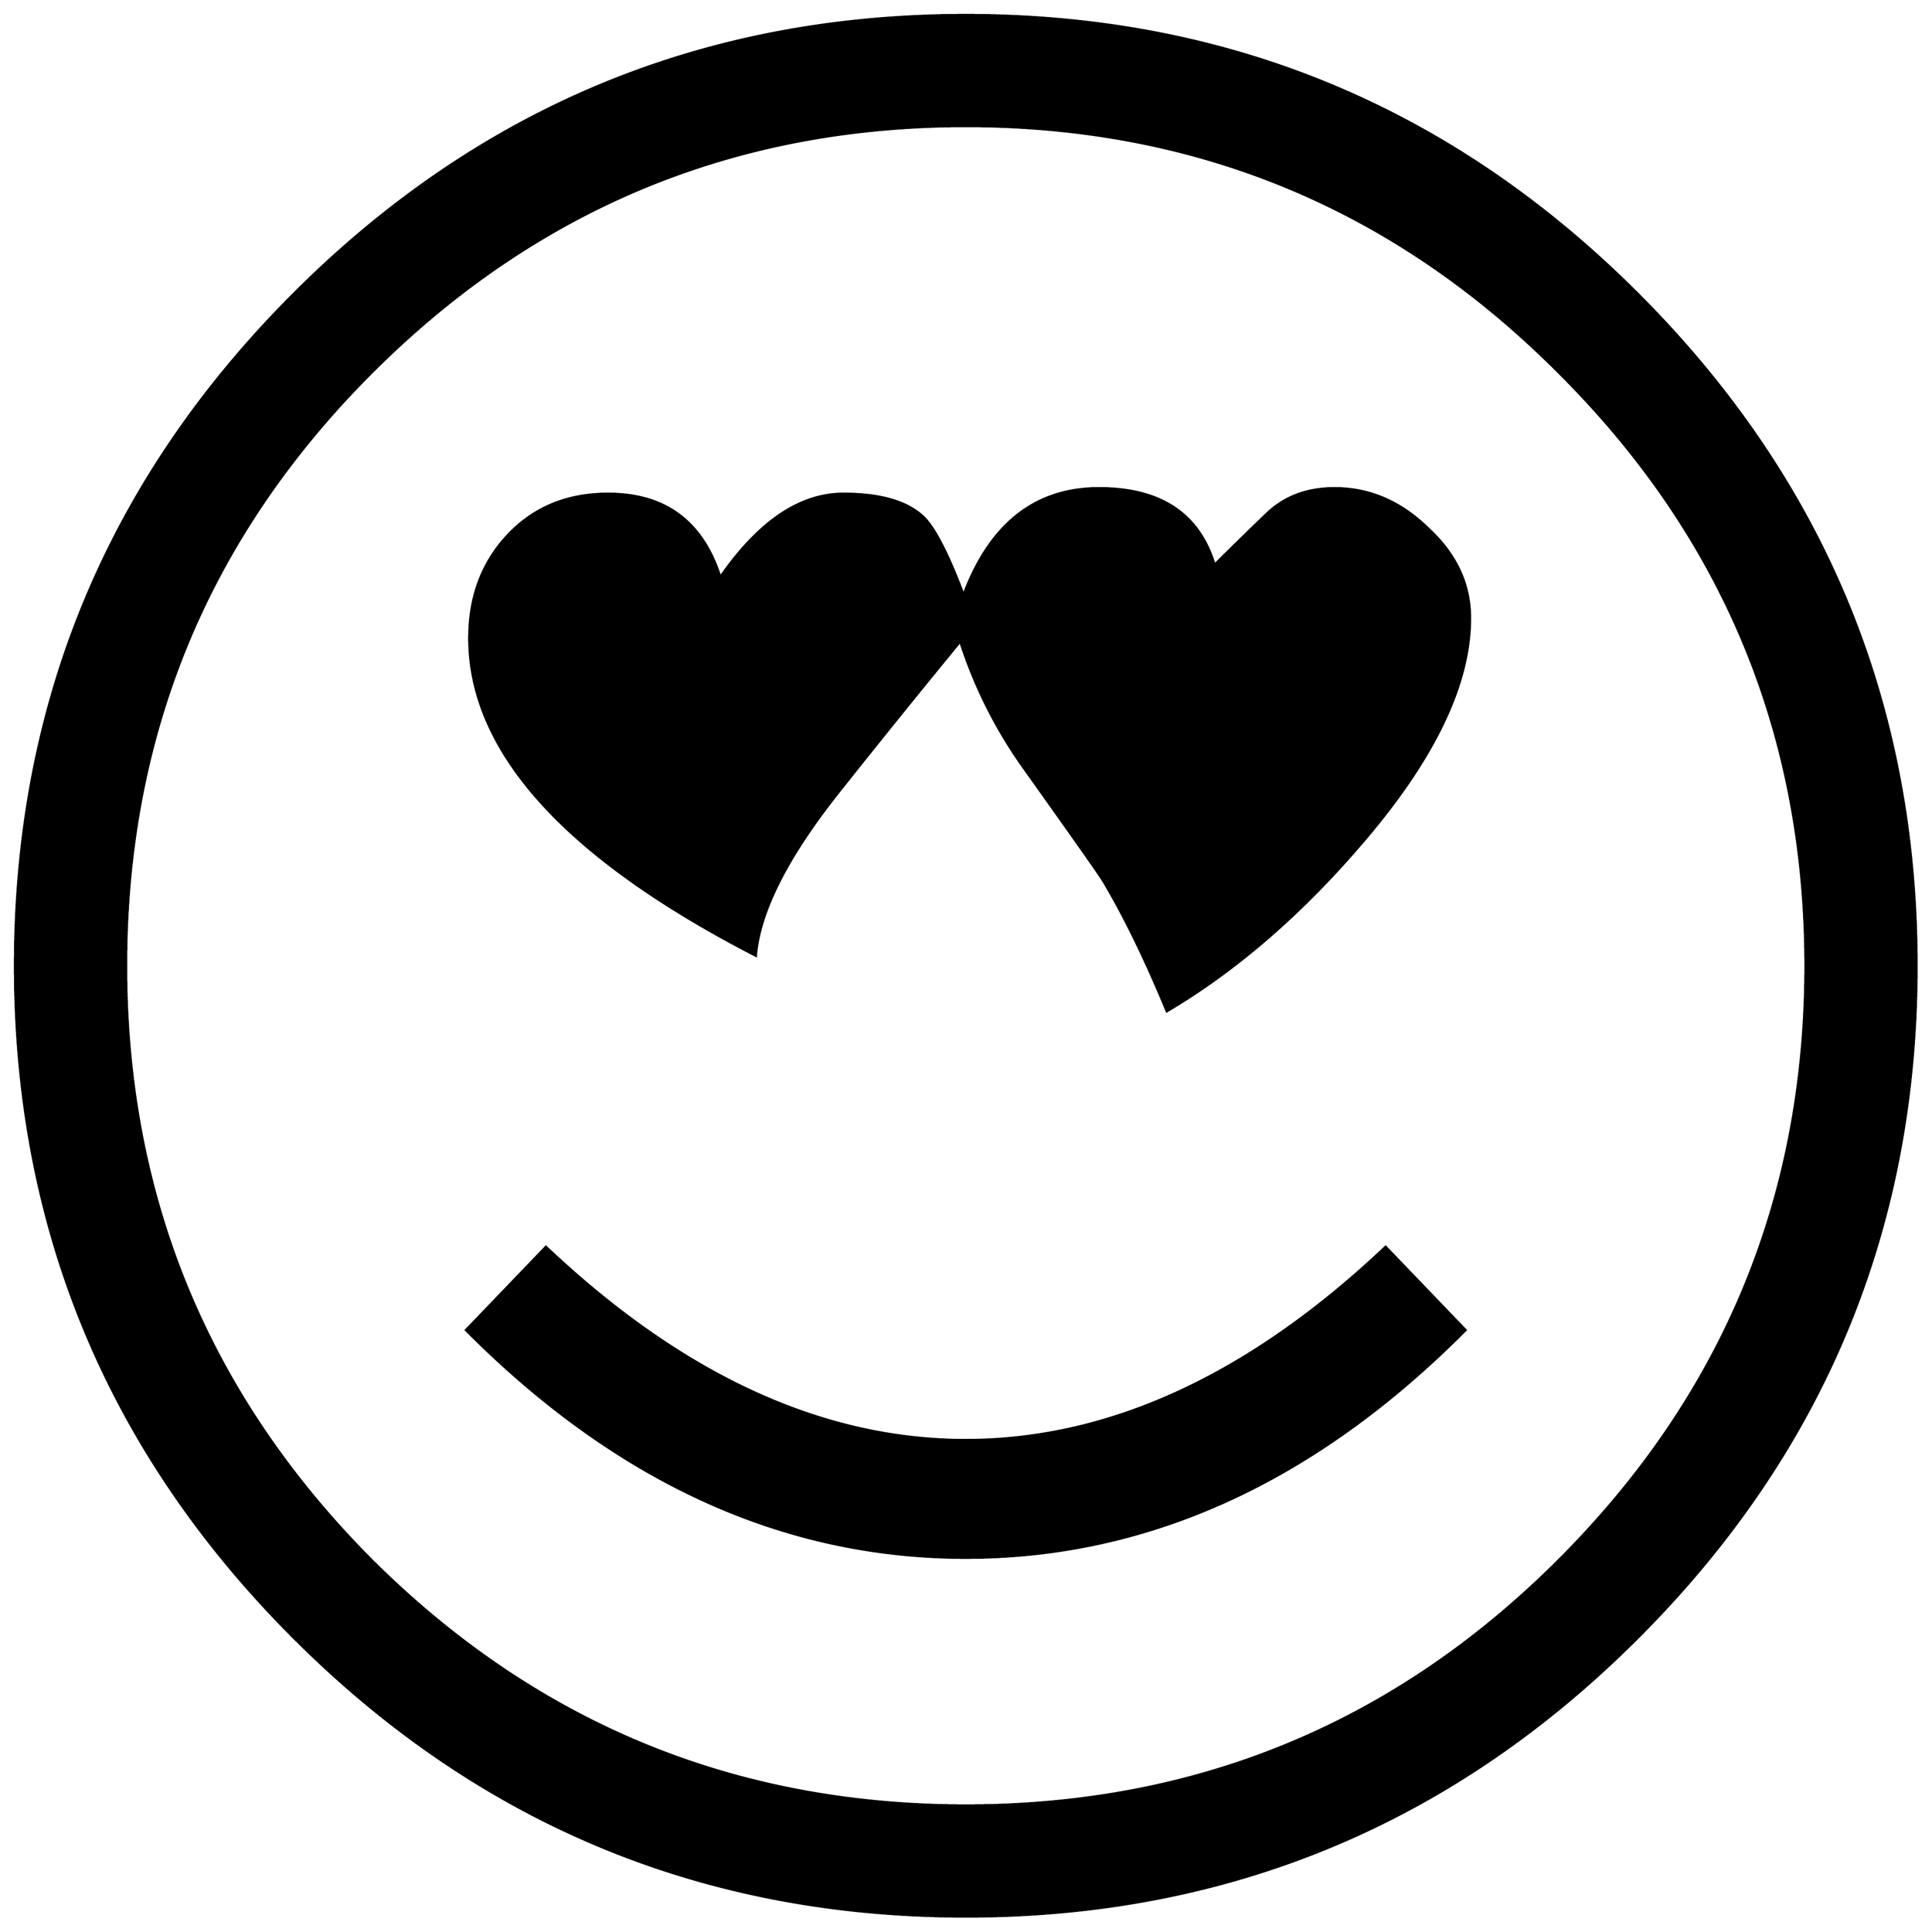 


\begin{tikzpicture}[y=0.80pt, x=0.80pt, yscale=-1.0, xscale=1.0, inner sep=0pt, outer sep=0pt]
\begin{scope}[shift={(100.0,1706.0)},nonzero rule]
  \path[draw=.,fill=.,line width=1.600pt] (1794.0,-582.0) ..
    controls (1794.0,-346.0) and (1710.333,-144.333) ..
    (1543.0,23.0) .. controls (1375.667,190.333) and (1174.0,274.0)
    .. (938.0,274.0) .. controls (702.0,274.0) and (500.333,190.333)
    .. (333.0,23.0) .. controls (165.667,-144.333) and (82.0,-346.0)
    .. (82.0,-582.0) .. controls (82.0,-818.0) and
    (165.667,-1019.667) .. (333.0,-1187.0) .. controls
    (500.333,-1354.333) and (702.0,-1438.0) .. (938.0,-1438.0) ..
    controls (1174.0,-1438.0) and (1375.667,-1354.333) ..
    (1543.0,-1187.0) .. controls (1710.333,-1019.667) and
    (1794.0,-818.0) .. (1794.0,-582.0) -- cycle(1694.0,-582.0)
    .. controls (1694.0,-790.667) and (1620.0,-968.667) ..
    (1472.0,-1116.0) .. controls (1324.667,-1264.0) and
    (1146.667,-1338.0) .. (938.0,-1338.0) .. controls
    (729.333,-1338.0) and (551.0,-1264.0) .. (403.0,-1116.0) ..
    controls (255.667,-968.667) and (182.0,-790.667) .. (182.0,-582.0)
    .. controls (182.0,-373.333) and (255.667,-195.0) ..
    (403.0,-47.0) .. controls (551.0,100.333) and (729.333,174.0) ..
    (938.0,174.0) .. controls (1146.667,174.0) and (1324.667,100.333)
    .. (1472.0,-47.0) .. controls (1620.0,-195.0) and
    (1694.0,-373.333) .. (1694.0,-582.0) -- cycle(1392.0,-895.0)
    .. controls (1392.0,-835.667) and (1359.667,-768.333) ..
    (1295.0,-693.0) .. controls (1239.667,-628.333) and
    (1181.0,-577.667) .. (1119.0,-541.0) .. controls
    (1099.667,-587.667) and (1080.667,-626.667) .. (1062.0,-658.0) ..
    controls (1059.333,-662.667) and (1035.667,-696.333) ..
    (991.0,-759.0) .. controls (965.667,-794.333) and (946.333,-832.667)
    .. (933.0,-874.0) .. controls (896.333,-829.333) and
    (860.0,-784.333) .. (824.0,-739.0) .. controls (777.333,-680.333)
    and (752.333,-631.0) .. (749.0,-591.0) .. controls
    (577.0,-679.667) and (491.0,-775.0) .. (491.0,-877.0) ..
    controls (491.0,-914.333) and (502.667,-945.333) .. (526.0,-970.0)
    .. controls (549.333,-994.667) and (579.333,-1007.0) ..
    (616.0,-1007.0) .. controls (667.333,-1007.0) and
    (701.0,-982.0) .. (717.0,-932.0) .. controls (751.667,-982.0)
    and (788.667,-1007.0) .. (828.0,-1007.0) .. controls
    (862.0,-1007.0) and (886.333,-999.667) .. (901.0,-985.0) ..
    controls (911.0,-974.333) and (922.667,-951.333) .. (936.0,-916.0)
    .. controls (960.0,-980.0) and (1000.667,-1012.0) ..
    (1058.0,-1012.0) .. controls (1113.333,-1012.0) and
    (1148.0,-989.0) .. (1162.0,-943.0) .. controls
    (1177.333,-958.333) and (1193.0,-973.667) .. (1209.0,-989.0) ..
    controls (1225.0,-1004.333) and (1245.333,-1012.0) ..
    (1270.0,-1012.0) .. controls (1301.333,-1012.0) and
    (1329.333,-1000.0) .. (1354.0,-976.0) .. controls
    (1379.333,-952.667) and (1392.0,-925.667) .. (1392.0,-895.0) --
    cycle(1388.0,-254.0) .. controls (1252.0,-117.333) and
    (1102.0,-49.0) .. (938.0,-49.0) .. controls (774.0,-49.0)
    and (624.0,-117.333) .. (488.0,-254.0) -- (560.0,-329.0) ..
    controls (682.667,-213.0) and (808.667,-155.0) .. (938.0,-155.0)
    .. controls (1067.333,-155.0) and (1193.333,-213.0) ..
    (1316.0,-329.0) -- (1388.0,-254.0) -- cycle;
\end{scope}

\end{tikzpicture}

